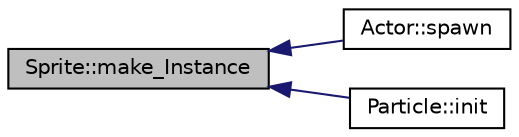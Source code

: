 digraph "Sprite::make_Instance"
{
  edge [fontname="Helvetica",fontsize="10",labelfontname="Helvetica",labelfontsize="10"];
  node [fontname="Helvetica",fontsize="10",shape=record];
  rankdir="LR";
  Node6 [label="Sprite::make_Instance",height=0.2,width=0.4,color="black", fillcolor="grey75", style="filled", fontcolor="black"];
  Node6 -> Node7 [dir="back",color="midnightblue",fontsize="10",style="solid",fontname="Helvetica"];
  Node7 [label="Actor::spawn",height=0.2,width=0.4,color="black", fillcolor="white", style="filled",URL="$namespace_actor.html#ab5468479b7705db60362fb26340d0c7b"];
  Node6 -> Node8 [dir="back",color="midnightblue",fontsize="10",style="solid",fontname="Helvetica"];
  Node8 [label="Particle::init",height=0.2,width=0.4,color="black", fillcolor="white", style="filled",URL="$namespace_particle.html#adc41f88d0e886694850badfb2a50c914"];
}
